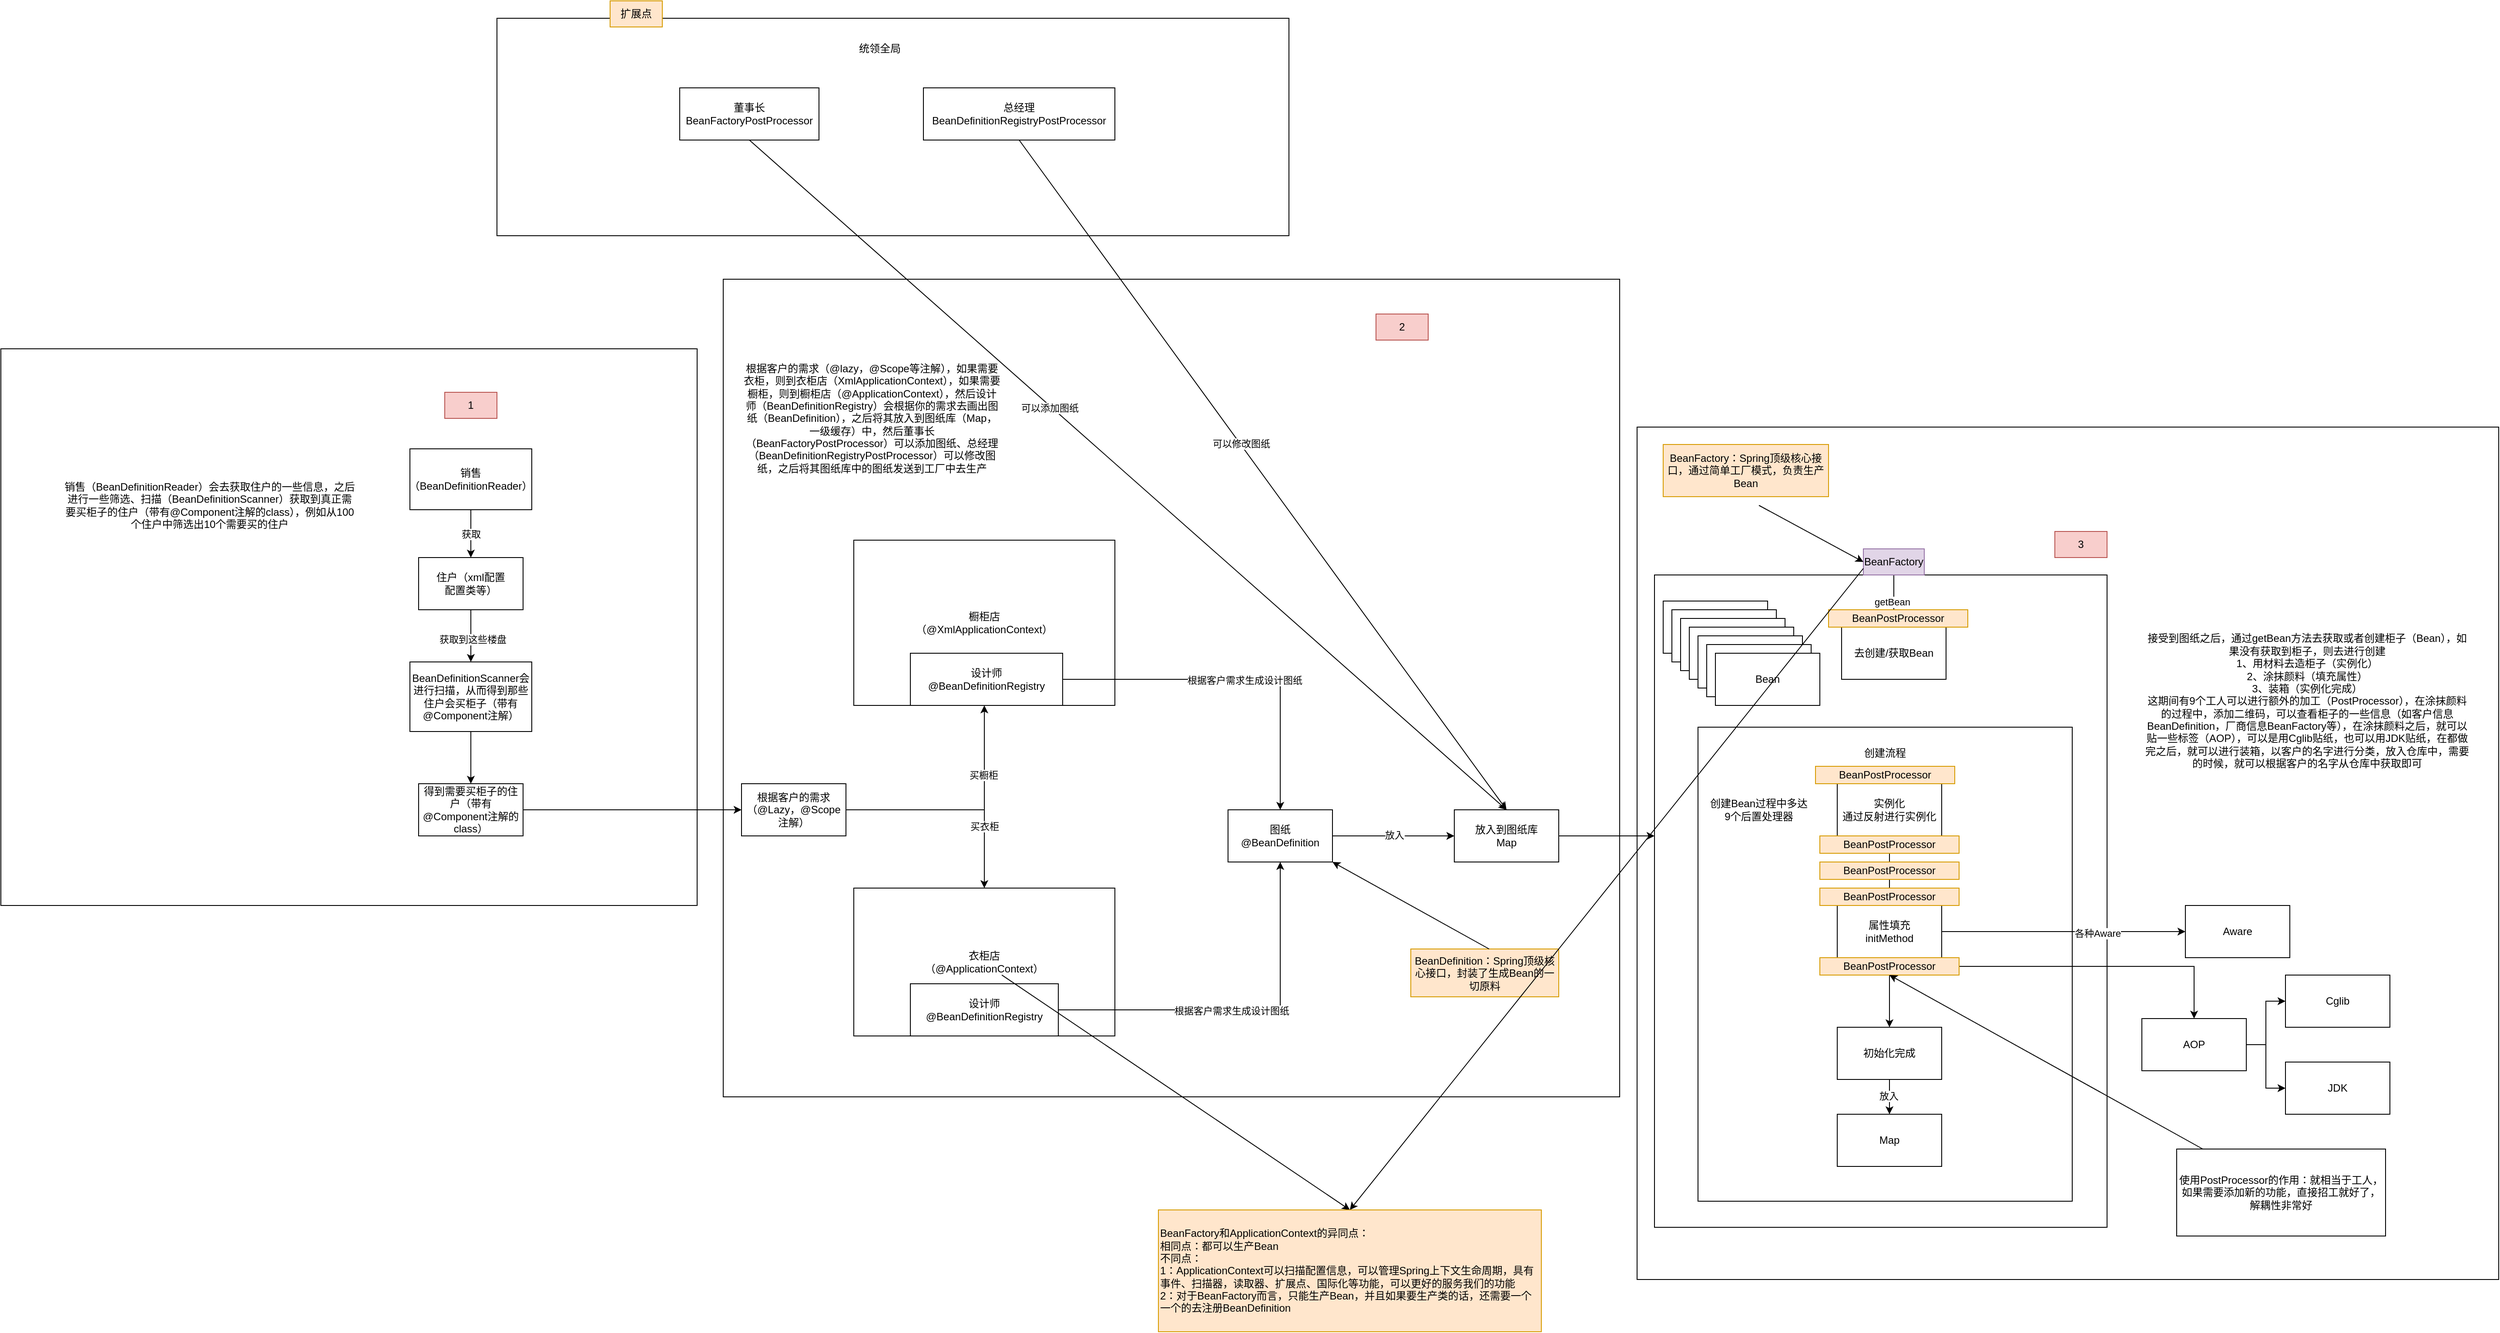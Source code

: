 <mxfile version="15.6.1" type="github">
  <diagram id="xfx5DvELZFT4wy8bLo-e" name="第 1 页">
    <mxGraphModel dx="1426" dy="1963" grid="1" gridSize="10" guides="1" tooltips="1" connect="1" arrows="1" fold="1" page="1" pageScale="1" pageWidth="827" pageHeight="1169" math="0" shadow="0">
      <root>
        <mxCell id="0" />
        <mxCell id="1" parent="0" />
        <mxCell id="1uW27xJzZ47Ek0QODWsl-59" value="" style="rounded=0;whiteSpace=wrap;html=1;" vertex="1" parent="1">
          <mxGeometry x="840" y="-260" width="910" height="250" as="geometry" />
        </mxCell>
        <mxCell id="1uW27xJzZ47Ek0QODWsl-52" value="" style="rounded=0;whiteSpace=wrap;html=1;" vertex="1" parent="1">
          <mxGeometry x="2150" y="210" width="990" height="980" as="geometry" />
        </mxCell>
        <mxCell id="1uW27xJzZ47Ek0QODWsl-15" value="" style="rounded=0;whiteSpace=wrap;html=1;" vertex="1" parent="1">
          <mxGeometry x="1100" y="40" width="1030" height="940" as="geometry" />
        </mxCell>
        <mxCell id="mwWmsGYRI-4Dez6pMQhU-20" value="" style="rounded=0;whiteSpace=wrap;html=1;" parent="1" vertex="1">
          <mxGeometry x="270" y="120" width="800" height="640" as="geometry" />
        </mxCell>
        <mxCell id="mwWmsGYRI-4Dez6pMQhU-5" value="" style="edgeStyle=orthogonalEdgeStyle;rounded=0;orthogonalLoop=1;jettySize=auto;html=1;" parent="1" source="mwWmsGYRI-4Dez6pMQhU-1" target="mwWmsGYRI-4Dez6pMQhU-4" edge="1">
          <mxGeometry relative="1" as="geometry" />
        </mxCell>
        <mxCell id="mwWmsGYRI-4Dez6pMQhU-6" value="获取到这些楼盘" style="edgeLabel;html=1;align=center;verticalAlign=middle;resizable=0;points=[];" parent="mwWmsGYRI-4Dez6pMQhU-5" vertex="1" connectable="0">
          <mxGeometry x="0.133" y="2" relative="1" as="geometry">
            <mxPoint as="offset" />
          </mxGeometry>
        </mxCell>
        <mxCell id="mwWmsGYRI-4Dez6pMQhU-1" value="住户（xml配置&lt;br&gt;配置类等）" style="rounded=0;whiteSpace=wrap;html=1;" parent="1" vertex="1">
          <mxGeometry x="750" y="360" width="120" height="60" as="geometry" />
        </mxCell>
        <mxCell id="mwWmsGYRI-4Dez6pMQhU-3" value="获取" style="edgeStyle=orthogonalEdgeStyle;rounded=0;orthogonalLoop=1;jettySize=auto;html=1;" parent="1" source="mwWmsGYRI-4Dez6pMQhU-2" target="mwWmsGYRI-4Dez6pMQhU-1" edge="1">
          <mxGeometry relative="1" as="geometry" />
        </mxCell>
        <mxCell id="mwWmsGYRI-4Dez6pMQhU-2" value="销售（BeanDefinitionReader）" style="rounded=0;whiteSpace=wrap;html=1;" parent="1" vertex="1">
          <mxGeometry x="740" y="235" width="140" height="70" as="geometry" />
        </mxCell>
        <mxCell id="mwWmsGYRI-4Dez6pMQhU-8" value="" style="edgeStyle=orthogonalEdgeStyle;rounded=0;orthogonalLoop=1;jettySize=auto;html=1;" parent="1" source="mwWmsGYRI-4Dez6pMQhU-4" target="mwWmsGYRI-4Dez6pMQhU-7" edge="1">
          <mxGeometry relative="1" as="geometry" />
        </mxCell>
        <mxCell id="mwWmsGYRI-4Dez6pMQhU-4" value="BeanDefinitionScanner会进行扫描，从而得到那些住户会买柜子（带有@Component注解）" style="rounded=0;whiteSpace=wrap;html=1;" parent="1" vertex="1">
          <mxGeometry x="740" y="480" width="140" height="80" as="geometry" />
        </mxCell>
        <mxCell id="mwWmsGYRI-4Dez6pMQhU-13" value="" style="edgeStyle=orthogonalEdgeStyle;rounded=0;orthogonalLoop=1;jettySize=auto;html=1;" parent="1" source="mwWmsGYRI-4Dez6pMQhU-7" target="mwWmsGYRI-4Dez6pMQhU-12" edge="1">
          <mxGeometry relative="1" as="geometry" />
        </mxCell>
        <mxCell id="mwWmsGYRI-4Dez6pMQhU-7" value="得到需要买柜子的住户（带有@Component注解的class）" style="rounded=0;whiteSpace=wrap;html=1;" parent="1" vertex="1">
          <mxGeometry x="750" y="620" width="120" height="60" as="geometry" />
        </mxCell>
        <mxCell id="mwWmsGYRI-4Dez6pMQhU-10" value="销售（BeanDefinitionReader）会去获取住户的一些信息，之后进行一些筛选、扫描（BeanDefinitionScanner）获取到真正需要买柜子的住户（带有@Component注解的class），例如从100个住户中筛选出10个需要买的住户" style="text;html=1;strokeColor=none;fillColor=none;align=center;verticalAlign=middle;whiteSpace=wrap;rounded=0;" parent="1" vertex="1">
          <mxGeometry x="340" y="220" width="340" height="160" as="geometry" />
        </mxCell>
        <mxCell id="mwWmsGYRI-4Dez6pMQhU-11" value="1" style="text;html=1;strokeColor=#b85450;fillColor=#f8cecc;align=center;verticalAlign=middle;whiteSpace=wrap;rounded=0;" parent="1" vertex="1">
          <mxGeometry x="780" y="170" width="60" height="30" as="geometry" />
        </mxCell>
        <mxCell id="mwWmsGYRI-4Dez6pMQhU-15" value="" style="edgeStyle=orthogonalEdgeStyle;rounded=0;orthogonalLoop=1;jettySize=auto;html=1;" parent="1" source="mwWmsGYRI-4Dez6pMQhU-12" target="mwWmsGYRI-4Dez6pMQhU-14" edge="1">
          <mxGeometry relative="1" as="geometry" />
        </mxCell>
        <mxCell id="mwWmsGYRI-4Dez6pMQhU-18" value="买橱柜" style="edgeLabel;html=1;align=center;verticalAlign=middle;resizable=0;points=[];" parent="mwWmsGYRI-4Dez6pMQhU-15" vertex="1" connectable="0">
          <mxGeometry x="0.425" y="1" relative="1" as="geometry">
            <mxPoint as="offset" />
          </mxGeometry>
        </mxCell>
        <mxCell id="mwWmsGYRI-4Dez6pMQhU-17" value="" style="edgeStyle=orthogonalEdgeStyle;rounded=0;orthogonalLoop=1;jettySize=auto;html=1;" parent="1" source="mwWmsGYRI-4Dez6pMQhU-12" target="mwWmsGYRI-4Dez6pMQhU-16" edge="1">
          <mxGeometry relative="1" as="geometry" />
        </mxCell>
        <mxCell id="mwWmsGYRI-4Dez6pMQhU-19" value="买衣柜" style="edgeLabel;html=1;align=center;verticalAlign=middle;resizable=0;points=[];" parent="mwWmsGYRI-4Dez6pMQhU-17" vertex="1" connectable="0">
          <mxGeometry x="0.427" relative="1" as="geometry">
            <mxPoint as="offset" />
          </mxGeometry>
        </mxCell>
        <mxCell id="mwWmsGYRI-4Dez6pMQhU-12" value="根据客户的需求&lt;br&gt;（@Lazy，@Scope注解）" style="rounded=0;whiteSpace=wrap;html=1;" parent="1" vertex="1">
          <mxGeometry x="1121" y="620" width="120" height="60" as="geometry" />
        </mxCell>
        <mxCell id="mwWmsGYRI-4Dez6pMQhU-14" value="橱柜店&lt;br&gt;（@XmlApplicationContext）" style="whiteSpace=wrap;html=1;rounded=0;" parent="1" vertex="1">
          <mxGeometry x="1250" y="340" width="300" height="190" as="geometry" />
        </mxCell>
        <mxCell id="mwWmsGYRI-4Dez6pMQhU-16" value="衣柜店&lt;br&gt;（@ApplicationContext）" style="whiteSpace=wrap;html=1;rounded=0;" parent="1" vertex="1">
          <mxGeometry x="1250" y="740" width="300" height="170" as="geometry" />
        </mxCell>
        <mxCell id="mwWmsGYRI-4Dez6pMQhU-24" value="" style="edgeStyle=orthogonalEdgeStyle;rounded=0;orthogonalLoop=1;jettySize=auto;html=1;" parent="1" source="mwWmsGYRI-4Dez6pMQhU-21" target="mwWmsGYRI-4Dez6pMQhU-23" edge="1">
          <mxGeometry relative="1" as="geometry" />
        </mxCell>
        <mxCell id="mwWmsGYRI-4Dez6pMQhU-27" value="根据客户需求生成设计图纸" style="edgeLabel;html=1;align=center;verticalAlign=middle;resizable=0;points=[];" parent="mwWmsGYRI-4Dez6pMQhU-24" vertex="1" connectable="0">
          <mxGeometry x="0.043" y="-1" relative="1" as="geometry">
            <mxPoint as="offset" />
          </mxGeometry>
        </mxCell>
        <mxCell id="mwWmsGYRI-4Dez6pMQhU-21" value="设计师&lt;br&gt;@BeanDefinitionRegistry" style="rounded=0;whiteSpace=wrap;html=1;" parent="1" vertex="1">
          <mxGeometry x="1315" y="470" width="175" height="60" as="geometry" />
        </mxCell>
        <mxCell id="mwWmsGYRI-4Dez6pMQhU-22" value="设计师&lt;br&gt;@BeanDefinitionRegistry" style="rounded=0;whiteSpace=wrap;html=1;" parent="1" vertex="1">
          <mxGeometry x="1315" y="850" width="170" height="60" as="geometry" />
        </mxCell>
        <mxCell id="1uW27xJzZ47Ek0QODWsl-4" value="" style="edgeStyle=orthogonalEdgeStyle;rounded=0;orthogonalLoop=1;jettySize=auto;html=1;" edge="1" parent="1" source="mwWmsGYRI-4Dez6pMQhU-23" target="1uW27xJzZ47Ek0QODWsl-3">
          <mxGeometry relative="1" as="geometry" />
        </mxCell>
        <mxCell id="1uW27xJzZ47Ek0QODWsl-5" value="放入" style="edgeLabel;html=1;align=center;verticalAlign=middle;resizable=0;points=[];" vertex="1" connectable="0" parent="1uW27xJzZ47Ek0QODWsl-4">
          <mxGeometry x="0.014" y="1" relative="1" as="geometry">
            <mxPoint as="offset" />
          </mxGeometry>
        </mxCell>
        <mxCell id="mwWmsGYRI-4Dez6pMQhU-23" value="图纸&lt;br&gt;@BeanDefinition" style="whiteSpace=wrap;html=1;rounded=0;" parent="1" vertex="1">
          <mxGeometry x="1680" y="650" width="120" height="60" as="geometry" />
        </mxCell>
        <mxCell id="mwWmsGYRI-4Dez6pMQhU-25" value="" style="endArrow=classic;html=1;rounded=0;entryX=0.5;entryY=1;entryDx=0;entryDy=0;exitX=1;exitY=0.5;exitDx=0;exitDy=0;" parent="1" source="mwWmsGYRI-4Dez6pMQhU-22" target="mwWmsGYRI-4Dez6pMQhU-23" edge="1">
          <mxGeometry width="50" height="50" relative="1" as="geometry">
            <mxPoint x="1180" y="630" as="sourcePoint" />
            <mxPoint x="1230" y="580" as="targetPoint" />
            <Array as="points">
              <mxPoint x="1740" y="880" />
            </Array>
          </mxGeometry>
        </mxCell>
        <mxCell id="mwWmsGYRI-4Dez6pMQhU-26" value="根据客户需求生成设计图纸" style="edgeLabel;html=1;align=center;verticalAlign=middle;resizable=0;points=[];" parent="mwWmsGYRI-4Dez6pMQhU-25" vertex="1" connectable="0">
          <mxGeometry x="-0.064" y="-1" relative="1" as="geometry">
            <mxPoint as="offset" />
          </mxGeometry>
        </mxCell>
        <mxCell id="1uW27xJzZ47Ek0QODWsl-1" value="董事长&lt;br&gt;BeanFactoryPostProcessor" style="rounded=0;whiteSpace=wrap;html=1;" vertex="1" parent="1">
          <mxGeometry x="1050" y="-180" width="160" height="60" as="geometry" />
        </mxCell>
        <mxCell id="1uW27xJzZ47Ek0QODWsl-2" value="总经理&lt;br&gt;BeanDefinitionRegistryPostProcessor" style="rounded=0;whiteSpace=wrap;html=1;" vertex="1" parent="1">
          <mxGeometry x="1330" y="-180" width="220" height="60" as="geometry" />
        </mxCell>
        <mxCell id="1uW27xJzZ47Ek0QODWsl-3" value="放入到图纸库&lt;br&gt;Map" style="whiteSpace=wrap;html=1;rounded=0;" vertex="1" parent="1">
          <mxGeometry x="1940" y="650" width="120" height="60" as="geometry" />
        </mxCell>
        <mxCell id="1uW27xJzZ47Ek0QODWsl-6" value="" style="endArrow=classic;html=1;rounded=0;entryX=0.5;entryY=0;entryDx=0;entryDy=0;exitX=0.5;exitY=1;exitDx=0;exitDy=0;" edge="1" parent="1" source="1uW27xJzZ47Ek0QODWsl-1" target="1uW27xJzZ47Ek0QODWsl-3">
          <mxGeometry width="50" height="50" relative="1" as="geometry">
            <mxPoint x="1520" y="390" as="sourcePoint" />
            <mxPoint x="1570" y="340" as="targetPoint" />
          </mxGeometry>
        </mxCell>
        <mxCell id="1uW27xJzZ47Ek0QODWsl-8" value="可以添加图纸" style="edgeLabel;html=1;align=center;verticalAlign=middle;resizable=0;points=[];" vertex="1" connectable="0" parent="1uW27xJzZ47Ek0QODWsl-6">
          <mxGeometry x="-0.204" y="-2" relative="1" as="geometry">
            <mxPoint as="offset" />
          </mxGeometry>
        </mxCell>
        <mxCell id="1uW27xJzZ47Ek0QODWsl-7" value="" style="endArrow=classic;html=1;rounded=0;exitX=0.5;exitY=1;exitDx=0;exitDy=0;" edge="1" parent="1" source="1uW27xJzZ47Ek0QODWsl-2">
          <mxGeometry width="50" height="50" relative="1" as="geometry">
            <mxPoint x="1520" y="390" as="sourcePoint" />
            <mxPoint x="2000" y="650" as="targetPoint" />
          </mxGeometry>
        </mxCell>
        <mxCell id="1uW27xJzZ47Ek0QODWsl-9" value="可以修改图纸" style="edgeLabel;html=1;align=center;verticalAlign=middle;resizable=0;points=[];" vertex="1" connectable="0" parent="1uW27xJzZ47Ek0QODWsl-7">
          <mxGeometry x="-0.092" y="1" relative="1" as="geometry">
            <mxPoint as="offset" />
          </mxGeometry>
        </mxCell>
        <mxCell id="1uW27xJzZ47Ek0QODWsl-10" value="" style="rounded=0;whiteSpace=wrap;html=1;" vertex="1" parent="1">
          <mxGeometry x="2170" y="380" width="520" height="750" as="geometry" />
        </mxCell>
        <mxCell id="1uW27xJzZ47Ek0QODWsl-11" value="" style="endArrow=classic;html=1;rounded=0;exitX=1;exitY=0.5;exitDx=0;exitDy=0;" edge="1" parent="1" source="1uW27xJzZ47Ek0QODWsl-3">
          <mxGeometry width="50" height="50" relative="1" as="geometry">
            <mxPoint x="2120" y="730" as="sourcePoint" />
            <mxPoint x="2170" y="680" as="targetPoint" />
          </mxGeometry>
        </mxCell>
        <mxCell id="1uW27xJzZ47Ek0QODWsl-19" value="" style="edgeStyle=orthogonalEdgeStyle;rounded=0;orthogonalLoop=1;jettySize=auto;html=1;" edge="1" parent="1" source="1uW27xJzZ47Ek0QODWsl-14" target="1uW27xJzZ47Ek0QODWsl-18">
          <mxGeometry relative="1" as="geometry" />
        </mxCell>
        <mxCell id="1uW27xJzZ47Ek0QODWsl-20" value="getBean" style="edgeLabel;html=1;align=center;verticalAlign=middle;resizable=0;points=[];" vertex="1" connectable="0" parent="1uW27xJzZ47Ek0QODWsl-19">
          <mxGeometry x="0.033" y="-2" relative="1" as="geometry">
            <mxPoint as="offset" />
          </mxGeometry>
        </mxCell>
        <mxCell id="1uW27xJzZ47Ek0QODWsl-14" value="BeanFactory" style="text;html=1;strokeColor=#9673a6;fillColor=#e1d5e7;align=center;verticalAlign=middle;whiteSpace=wrap;rounded=0;" vertex="1" parent="1">
          <mxGeometry x="2410" y="350" width="70" height="30" as="geometry" />
        </mxCell>
        <mxCell id="1uW27xJzZ47Ek0QODWsl-16" value="根据客户的需求（@lazy，@Scope等注解），如果需要衣柜，则到衣柜店（XmlApplicationContext），如果需要橱柜，则到橱柜店（@ApplicationContext），然后设计师（BeanDefinitionRegistry）会根据你的需求去画出图纸（BeanDefinition），之后将其放入到图纸库（Map，一级缓存）中，然后董事长（BeanFactoryPostProcessor）可以添加图纸、总经理（BeanDefinitionRegistryPostProcessor）可以修改图纸，之后将其图纸库中的图纸发送到工厂中去生产" style="text;html=1;strokeColor=none;fillColor=none;align=center;verticalAlign=middle;whiteSpace=wrap;rounded=0;" vertex="1" parent="1">
          <mxGeometry x="1121" y="80" width="300" height="240" as="geometry" />
        </mxCell>
        <mxCell id="1uW27xJzZ47Ek0QODWsl-17" value="2" style="text;html=1;strokeColor=#b85450;fillColor=#f8cecc;align=center;verticalAlign=middle;whiteSpace=wrap;rounded=0;" vertex="1" parent="1">
          <mxGeometry x="1850" y="80" width="60" height="30" as="geometry" />
        </mxCell>
        <mxCell id="1uW27xJzZ47Ek0QODWsl-18" value="去创建/获取Bean" style="whiteSpace=wrap;html=1;rounded=0;" vertex="1" parent="1">
          <mxGeometry x="2385" y="440" width="120" height="60" as="geometry" />
        </mxCell>
        <mxCell id="1uW27xJzZ47Ek0QODWsl-21" value="Bean" style="rounded=0;whiteSpace=wrap;html=1;" vertex="1" parent="1">
          <mxGeometry x="2180" y="410" width="120" height="60" as="geometry" />
        </mxCell>
        <mxCell id="1uW27xJzZ47Ek0QODWsl-22" value="Bean" style="rounded=0;whiteSpace=wrap;html=1;" vertex="1" parent="1">
          <mxGeometry x="2190" y="420" width="120" height="60" as="geometry" />
        </mxCell>
        <mxCell id="1uW27xJzZ47Ek0QODWsl-23" value="Bean" style="rounded=0;whiteSpace=wrap;html=1;" vertex="1" parent="1">
          <mxGeometry x="2200" y="430" width="120" height="60" as="geometry" />
        </mxCell>
        <mxCell id="1uW27xJzZ47Ek0QODWsl-24" value="Bean" style="rounded=0;whiteSpace=wrap;html=1;" vertex="1" parent="1">
          <mxGeometry x="2210" y="440" width="120" height="60" as="geometry" />
        </mxCell>
        <mxCell id="1uW27xJzZ47Ek0QODWsl-25" value="Bean" style="rounded=0;whiteSpace=wrap;html=1;" vertex="1" parent="1">
          <mxGeometry x="2220" y="450" width="120" height="60" as="geometry" />
        </mxCell>
        <mxCell id="1uW27xJzZ47Ek0QODWsl-26" value="Bean" style="rounded=0;whiteSpace=wrap;html=1;" vertex="1" parent="1">
          <mxGeometry x="2230" y="460" width="120" height="60" as="geometry" />
        </mxCell>
        <mxCell id="1uW27xJzZ47Ek0QODWsl-27" value="Bean" style="rounded=0;whiteSpace=wrap;html=1;" vertex="1" parent="1">
          <mxGeometry x="2240" y="470" width="120" height="60" as="geometry" />
        </mxCell>
        <mxCell id="1uW27xJzZ47Ek0QODWsl-28" value="" style="rounded=0;whiteSpace=wrap;html=1;" vertex="1" parent="1">
          <mxGeometry x="2220" y="555" width="430" height="545" as="geometry" />
        </mxCell>
        <mxCell id="1uW27xJzZ47Ek0QODWsl-29" value="创建流程" style="text;html=1;strokeColor=none;fillColor=none;align=center;verticalAlign=middle;whiteSpace=wrap;rounded=0;" vertex="1" parent="1">
          <mxGeometry x="2405" y="570" width="60" height="30" as="geometry" />
        </mxCell>
        <mxCell id="1uW27xJzZ47Ek0QODWsl-33" value="" style="edgeStyle=orthogonalEdgeStyle;rounded=0;orthogonalLoop=1;jettySize=auto;html=1;" edge="1" parent="1" source="1uW27xJzZ47Ek0QODWsl-30" target="1uW27xJzZ47Ek0QODWsl-32">
          <mxGeometry relative="1" as="geometry" />
        </mxCell>
        <mxCell id="1uW27xJzZ47Ek0QODWsl-30" value="实例化&lt;br&gt;通过反射进行实例化" style="rounded=0;whiteSpace=wrap;html=1;" vertex="1" parent="1">
          <mxGeometry x="2380" y="620" width="120" height="60" as="geometry" />
        </mxCell>
        <mxCell id="1uW27xJzZ47Ek0QODWsl-35" value="" style="edgeStyle=orthogonalEdgeStyle;rounded=0;orthogonalLoop=1;jettySize=auto;html=1;" edge="1" parent="1" source="1uW27xJzZ47Ek0QODWsl-32" target="1uW27xJzZ47Ek0QODWsl-34">
          <mxGeometry relative="1" as="geometry" />
        </mxCell>
        <mxCell id="1uW27xJzZ47Ek0QODWsl-37" value="" style="edgeStyle=orthogonalEdgeStyle;rounded=0;orthogonalLoop=1;jettySize=auto;html=1;" edge="1" parent="1" source="1uW27xJzZ47Ek0QODWsl-32" target="1uW27xJzZ47Ek0QODWsl-36">
          <mxGeometry relative="1" as="geometry" />
        </mxCell>
        <mxCell id="1uW27xJzZ47Ek0QODWsl-38" value="各种Aware" style="edgeLabel;html=1;align=center;verticalAlign=middle;resizable=0;points=[];" vertex="1" connectable="0" parent="1uW27xJzZ47Ek0QODWsl-37">
          <mxGeometry x="0.279" y="-2" relative="1" as="geometry">
            <mxPoint as="offset" />
          </mxGeometry>
        </mxCell>
        <mxCell id="1uW27xJzZ47Ek0QODWsl-32" value="属性填充&lt;br&gt;initMethod" style="rounded=0;whiteSpace=wrap;html=1;" vertex="1" parent="1">
          <mxGeometry x="2380" y="760" width="120" height="60" as="geometry" />
        </mxCell>
        <mxCell id="1uW27xJzZ47Ek0QODWsl-56" value="" style="edgeStyle=orthogonalEdgeStyle;rounded=0;orthogonalLoop=1;jettySize=auto;html=1;" edge="1" parent="1" source="1uW27xJzZ47Ek0QODWsl-34" target="1uW27xJzZ47Ek0QODWsl-55">
          <mxGeometry relative="1" as="geometry" />
        </mxCell>
        <mxCell id="1uW27xJzZ47Ek0QODWsl-58" value="放入" style="edgeLabel;html=1;align=center;verticalAlign=middle;resizable=0;points=[];" vertex="1" connectable="0" parent="1uW27xJzZ47Ek0QODWsl-56">
          <mxGeometry x="-0.05" y="-1" relative="1" as="geometry">
            <mxPoint as="offset" />
          </mxGeometry>
        </mxCell>
        <mxCell id="1uW27xJzZ47Ek0QODWsl-34" value="初始化完成" style="rounded=0;whiteSpace=wrap;html=1;" vertex="1" parent="1">
          <mxGeometry x="2380" y="900" width="120" height="60" as="geometry" />
        </mxCell>
        <mxCell id="1uW27xJzZ47Ek0QODWsl-36" value="Aware" style="whiteSpace=wrap;html=1;rounded=0;" vertex="1" parent="1">
          <mxGeometry x="2780" y="760" width="120" height="60" as="geometry" />
        </mxCell>
        <mxCell id="1uW27xJzZ47Ek0QODWsl-41" value="" style="edgeStyle=orthogonalEdgeStyle;rounded=0;orthogonalLoop=1;jettySize=auto;html=1;" edge="1" parent="1" source="1uW27xJzZ47Ek0QODWsl-39" target="1uW27xJzZ47Ek0QODWsl-40">
          <mxGeometry relative="1" as="geometry" />
        </mxCell>
        <mxCell id="1uW27xJzZ47Ek0QODWsl-39" value="BeanPostProcessor" style="rounded=0;whiteSpace=wrap;html=1;fillColor=#ffe6cc;strokeColor=#d79b00;" vertex="1" parent="1">
          <mxGeometry x="2360" y="820" width="160" height="20" as="geometry" />
        </mxCell>
        <mxCell id="1uW27xJzZ47Ek0QODWsl-43" value="" style="edgeStyle=orthogonalEdgeStyle;rounded=0;orthogonalLoop=1;jettySize=auto;html=1;" edge="1" parent="1" source="1uW27xJzZ47Ek0QODWsl-40" target="1uW27xJzZ47Ek0QODWsl-42">
          <mxGeometry relative="1" as="geometry" />
        </mxCell>
        <mxCell id="1uW27xJzZ47Ek0QODWsl-45" value="" style="edgeStyle=orthogonalEdgeStyle;rounded=0;orthogonalLoop=1;jettySize=auto;html=1;" edge="1" parent="1" source="1uW27xJzZ47Ek0QODWsl-40" target="1uW27xJzZ47Ek0QODWsl-44">
          <mxGeometry relative="1" as="geometry" />
        </mxCell>
        <mxCell id="1uW27xJzZ47Ek0QODWsl-40" value="AOP" style="whiteSpace=wrap;html=1;rounded=0;" vertex="1" parent="1">
          <mxGeometry x="2730" y="890" width="120" height="60" as="geometry" />
        </mxCell>
        <mxCell id="1uW27xJzZ47Ek0QODWsl-42" value="Cglib" style="whiteSpace=wrap;html=1;rounded=0;" vertex="1" parent="1">
          <mxGeometry x="2895" y="840" width="120" height="60" as="geometry" />
        </mxCell>
        <mxCell id="1uW27xJzZ47Ek0QODWsl-44" value="JDK" style="whiteSpace=wrap;html=1;rounded=0;" vertex="1" parent="1">
          <mxGeometry x="2895" y="940" width="120" height="60" as="geometry" />
        </mxCell>
        <mxCell id="1uW27xJzZ47Ek0QODWsl-46" value="BeanPostProcessor" style="rounded=0;whiteSpace=wrap;html=1;fillColor=#ffe6cc;strokeColor=#d79b00;" vertex="1" parent="1">
          <mxGeometry x="2370" y="420" width="160" height="20" as="geometry" />
        </mxCell>
        <mxCell id="1uW27xJzZ47Ek0QODWsl-47" value="BeanPostProcessor" style="rounded=0;whiteSpace=wrap;html=1;fillColor=#ffe6cc;strokeColor=#d79b00;" vertex="1" parent="1">
          <mxGeometry x="2355" y="600" width="160" height="20" as="geometry" />
        </mxCell>
        <mxCell id="1uW27xJzZ47Ek0QODWsl-48" value="BeanPostProcessor" style="rounded=0;whiteSpace=wrap;html=1;fillColor=#ffe6cc;strokeColor=#d79b00;" vertex="1" parent="1">
          <mxGeometry x="2360" y="680" width="160" height="20" as="geometry" />
        </mxCell>
        <mxCell id="1uW27xJzZ47Ek0QODWsl-49" value="BeanPostProcessor" style="rounded=0;whiteSpace=wrap;html=1;fillColor=#ffe6cc;strokeColor=#d79b00;" vertex="1" parent="1">
          <mxGeometry x="2360" y="710" width="160" height="20" as="geometry" />
        </mxCell>
        <mxCell id="1uW27xJzZ47Ek0QODWsl-50" value="BeanPostProcessor" style="rounded=0;whiteSpace=wrap;html=1;fillColor=#ffe6cc;strokeColor=#d79b00;" vertex="1" parent="1">
          <mxGeometry x="2360" y="740" width="160" height="20" as="geometry" />
        </mxCell>
        <mxCell id="1uW27xJzZ47Ek0QODWsl-51" value="创建Bean过程中多达9个后置处理器" style="text;html=1;strokeColor=none;fillColor=none;align=center;verticalAlign=middle;whiteSpace=wrap;rounded=0;" vertex="1" parent="1">
          <mxGeometry x="2230" y="635" width="120" height="30" as="geometry" />
        </mxCell>
        <mxCell id="1uW27xJzZ47Ek0QODWsl-53" value="3" style="text;html=1;strokeColor=#b85450;fillColor=#f8cecc;align=center;verticalAlign=middle;whiteSpace=wrap;rounded=0;" vertex="1" parent="1">
          <mxGeometry x="2630" y="330" width="60" height="30" as="geometry" />
        </mxCell>
        <mxCell id="1uW27xJzZ47Ek0QODWsl-54" value="接受到图纸之后，通过getBean方法去获取或者创建柜子（Bean），如果没有获取到柜子，则去进行创建&lt;br&gt;1、用材料去造柜子（实例化）&lt;br&gt;2、涂抹颜料（填充属性）&lt;br&gt;3、装箱（实例化完成）&lt;br&gt;这期间有9个工人可以进行额外的加工（PostProcessor），在涂抹颜料的过程中，添加二维码，可以查看柜子的一些信息（如客户信息BeanDefinition，厂商信息BeanFactory等），在涂抹颜料之后，就可以贴一些标签（AOP），可以是用Cglib贴纸，也可以用JDK贴纸，在都做完之后，就可以进行装箱，以客户的名字进行分类，放入仓库中，需要的时候，就可以根据客户的名字从仓库中获取即可" style="text;html=1;strokeColor=none;fillColor=none;align=center;verticalAlign=middle;whiteSpace=wrap;rounded=0;" vertex="1" parent="1">
          <mxGeometry x="2730" y="415" width="380" height="220" as="geometry" />
        </mxCell>
        <mxCell id="1uW27xJzZ47Ek0QODWsl-55" value="Map" style="rounded=0;whiteSpace=wrap;html=1;" vertex="1" parent="1">
          <mxGeometry x="2380" y="1000" width="120" height="60" as="geometry" />
        </mxCell>
        <mxCell id="1uW27xJzZ47Ek0QODWsl-60" value="统领全局" style="text;html=1;strokeColor=none;fillColor=none;align=center;verticalAlign=middle;whiteSpace=wrap;rounded=0;" vertex="1" parent="1">
          <mxGeometry x="1250" y="-240" width="60" height="30" as="geometry" />
        </mxCell>
        <mxCell id="1uW27xJzZ47Ek0QODWsl-61" value="使用PostProcessor的作用：就相当于工人，如果需要添加新的功能，直接招工就好了，解耦性非常好" style="rounded=0;whiteSpace=wrap;html=1;" vertex="1" parent="1">
          <mxGeometry x="2770" y="1040" width="240" height="100" as="geometry" />
        </mxCell>
        <mxCell id="1uW27xJzZ47Ek0QODWsl-63" value="" style="endArrow=classic;html=1;rounded=0;entryX=0.5;entryY=1;entryDx=0;entryDy=0;" edge="1" parent="1" source="1uW27xJzZ47Ek0QODWsl-61" target="1uW27xJzZ47Ek0QODWsl-39">
          <mxGeometry width="50" height="50" relative="1" as="geometry">
            <mxPoint x="2890" y="1019.289" as="sourcePoint" />
            <mxPoint x="2890" y="969.289" as="targetPoint" />
          </mxGeometry>
        </mxCell>
        <mxCell id="1uW27xJzZ47Ek0QODWsl-64" value="BeanDefinition：Spring顶级核心接口，封装了生成Bean的一切原料" style="text;html=1;strokeColor=#d79b00;fillColor=#ffe6cc;align=center;verticalAlign=middle;whiteSpace=wrap;rounded=0;" vertex="1" parent="1">
          <mxGeometry x="1890" y="810" width="170" height="55" as="geometry" />
        </mxCell>
        <mxCell id="1uW27xJzZ47Ek0QODWsl-67" value="" style="endArrow=classic;html=1;rounded=0;entryX=1;entryY=1;entryDx=0;entryDy=0;" edge="1" parent="1" target="mwWmsGYRI-4Dez6pMQhU-23">
          <mxGeometry width="50" height="50" relative="1" as="geometry">
            <mxPoint x="1980" y="810" as="sourcePoint" />
            <mxPoint x="2020" y="760" as="targetPoint" />
          </mxGeometry>
        </mxCell>
        <mxCell id="1uW27xJzZ47Ek0QODWsl-68" value="BeanFactory：Spring顶级核心接口，通过简单工厂模式，负责生产Bean" style="rounded=0;whiteSpace=wrap;html=1;fillColor=#ffe6cc;strokeColor=#d79b00;" vertex="1" parent="1">
          <mxGeometry x="2180" y="230" width="190" height="60" as="geometry" />
        </mxCell>
        <mxCell id="1uW27xJzZ47Ek0QODWsl-69" value="" style="endArrow=classic;html=1;rounded=0;entryX=0;entryY=0.5;entryDx=0;entryDy=0;" edge="1" parent="1" target="1uW27xJzZ47Ek0QODWsl-14">
          <mxGeometry width="50" height="50" relative="1" as="geometry">
            <mxPoint x="2290" y="300" as="sourcePoint" />
            <mxPoint x="2340" y="250" as="targetPoint" />
          </mxGeometry>
        </mxCell>
        <mxCell id="1uW27xJzZ47Ek0QODWsl-72" value="扩展点" style="text;html=1;strokeColor=#d79b00;fillColor=#ffe6cc;align=center;verticalAlign=middle;whiteSpace=wrap;rounded=0;" vertex="1" parent="1">
          <mxGeometry x="970" y="-280" width="60" height="30" as="geometry" />
        </mxCell>
        <mxCell id="1uW27xJzZ47Ek0QODWsl-73" value="" style="endArrow=classic;html=1;rounded=0;exitX=0.567;exitY=0.588;exitDx=0;exitDy=0;exitPerimeter=0;" edge="1" parent="1" source="mwWmsGYRI-4Dez6pMQhU-16">
          <mxGeometry width="50" height="50" relative="1" as="geometry">
            <mxPoint x="1680" y="1130" as="sourcePoint" />
            <mxPoint x="1820" y="1110" as="targetPoint" />
          </mxGeometry>
        </mxCell>
        <mxCell id="1uW27xJzZ47Ek0QODWsl-74" value="" style="endArrow=classic;html=1;rounded=0;exitX=0;exitY=0.75;exitDx=0;exitDy=0;" edge="1" parent="1" source="1uW27xJzZ47Ek0QODWsl-14">
          <mxGeometry width="50" height="50" relative="1" as="geometry">
            <mxPoint x="1930" y="1070" as="sourcePoint" />
            <mxPoint x="1820" y="1110" as="targetPoint" />
          </mxGeometry>
        </mxCell>
        <mxCell id="1uW27xJzZ47Ek0QODWsl-75" value="BeanFactory和ApplicationContext的异同点：&lt;br&gt;相同点：都可以生产Bean&lt;br&gt;不同点：&lt;br&gt;1：ApplicationContext可以扫描配置信息，可以管理Spring上下文生命周期，具有事件、扫描器，读取器、扩展点、国际化等功能，可以更好的服务我们的功能&lt;br&gt;2：对于BeanFactory而言，只能生产Bean，并且如果要生产类的话，还需要一个一个的去注册BeanDefinition" style="text;html=1;strokeColor=#d79b00;fillColor=#ffe6cc;align=left;verticalAlign=middle;whiteSpace=wrap;rounded=0;labelPosition=center;verticalLabelPosition=middle;" vertex="1" parent="1">
          <mxGeometry x="1600" y="1110" width="440" height="140" as="geometry" />
        </mxCell>
      </root>
    </mxGraphModel>
  </diagram>
</mxfile>
